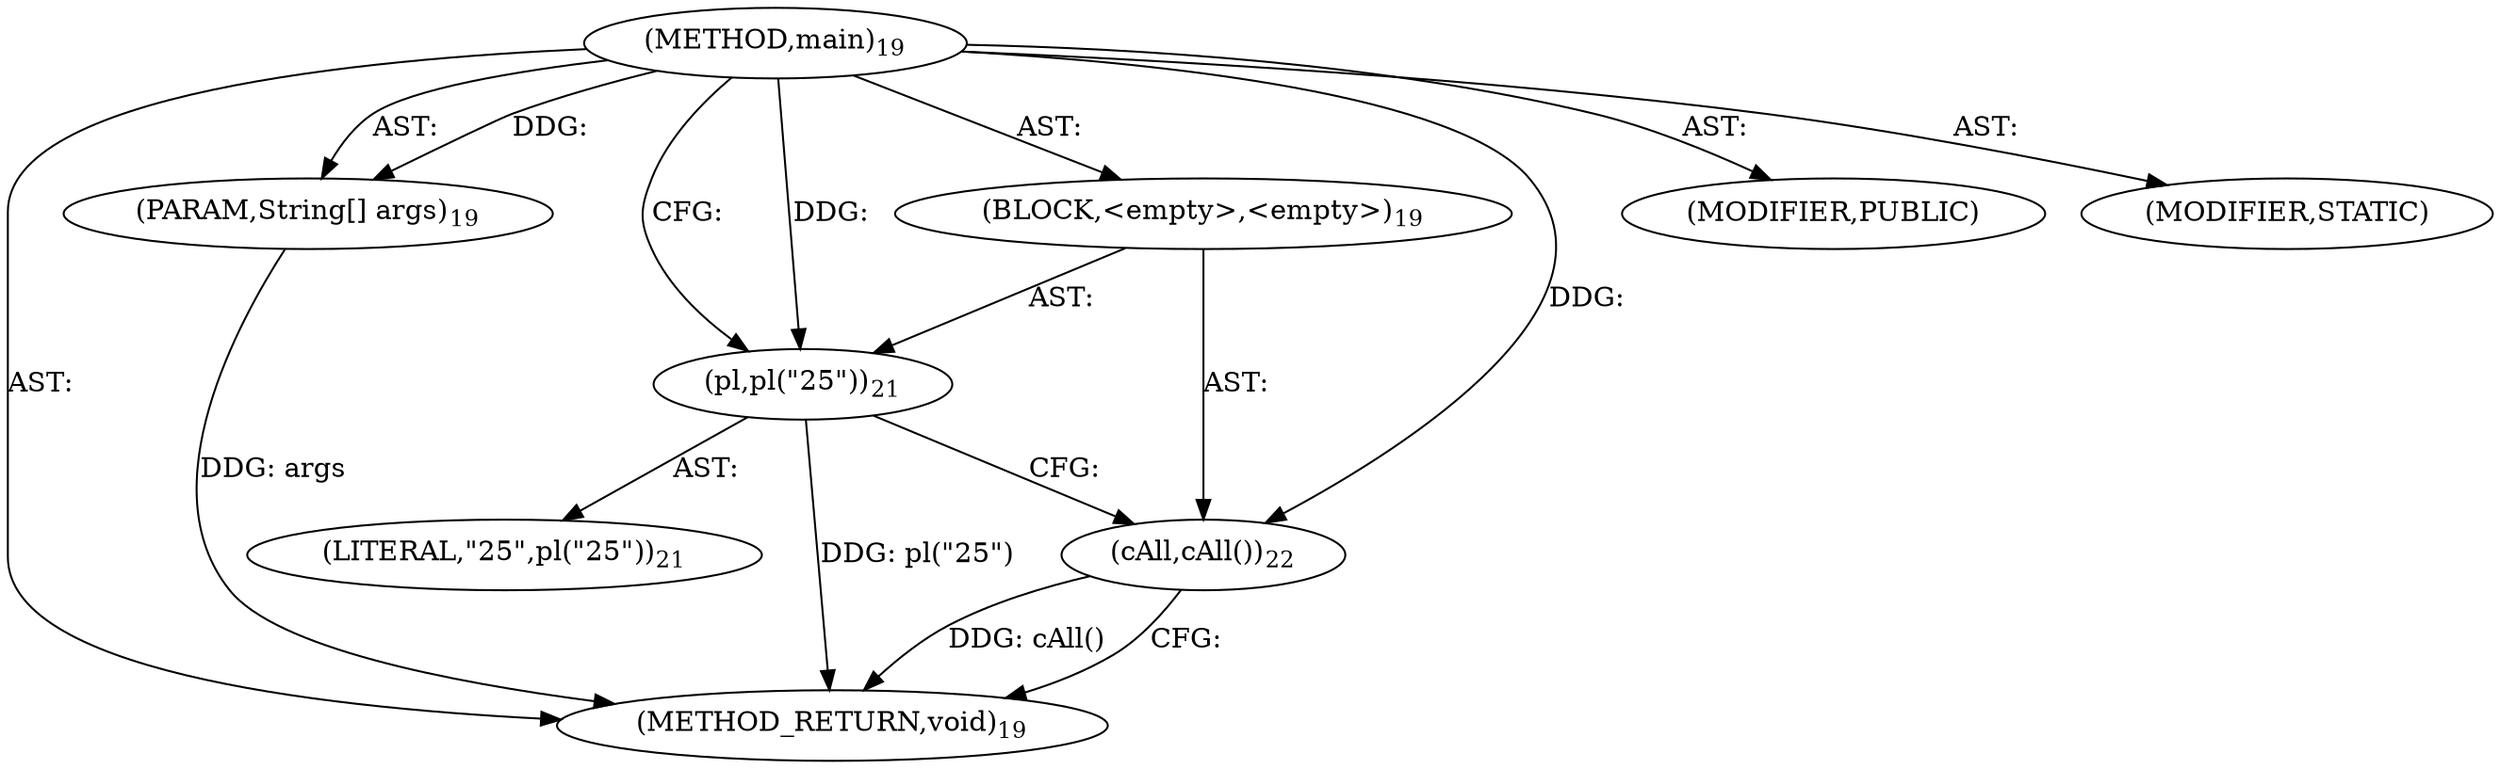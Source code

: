 digraph "main" {  
"23" [label = <(METHOD,main)<SUB>19</SUB>> ]
"24" [label = <(PARAM,String[] args)<SUB>19</SUB>> ]
"25" [label = <(BLOCK,&lt;empty&gt;,&lt;empty&gt;)<SUB>19</SUB>> ]
"26" [label = <(pl,pl(&quot;25&quot;))<SUB>21</SUB>> ]
"27" [label = <(LITERAL,&quot;25&quot;,pl(&quot;25&quot;))<SUB>21</SUB>> ]
"28" [label = <(cAll,cAll())<SUB>22</SUB>> ]
"29" [label = <(MODIFIER,PUBLIC)> ]
"30" [label = <(MODIFIER,STATIC)> ]
"31" [label = <(METHOD_RETURN,void)<SUB>19</SUB>> ]
  "23" -> "24"  [ label = "AST: "] 
  "23" -> "25"  [ label = "AST: "] 
  "23" -> "29"  [ label = "AST: "] 
  "23" -> "30"  [ label = "AST: "] 
  "23" -> "31"  [ label = "AST: "] 
  "25" -> "26"  [ label = "AST: "] 
  "25" -> "28"  [ label = "AST: "] 
  "26" -> "27"  [ label = "AST: "] 
  "26" -> "28"  [ label = "CFG: "] 
  "28" -> "31"  [ label = "CFG: "] 
  "23" -> "26"  [ label = "CFG: "] 
  "24" -> "31"  [ label = "DDG: args"] 
  "26" -> "31"  [ label = "DDG: pl(&quot;25&quot;)"] 
  "28" -> "31"  [ label = "DDG: cAll()"] 
  "23" -> "24"  [ label = "DDG: "] 
  "23" -> "28"  [ label = "DDG: "] 
  "23" -> "26"  [ label = "DDG: "] 
}
